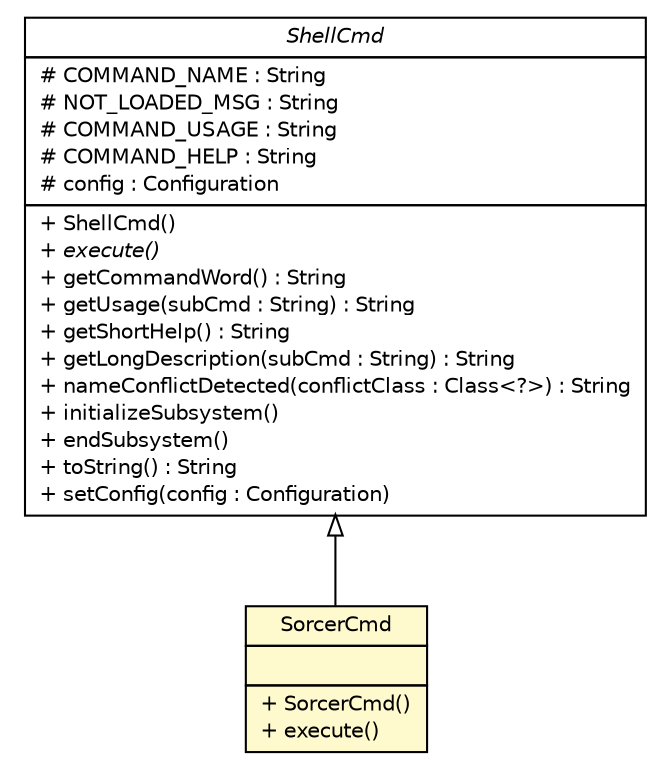 #!/usr/local/bin/dot
#
# Class diagram 
# Generated by UMLGraph version R5_6 (http://www.umlgraph.org/)
#

digraph G {
	edge [fontname="Helvetica",fontsize=10,labelfontname="Helvetica",labelfontsize=10];
	node [fontname="Helvetica",fontsize=10,shape=plaintext];
	nodesep=0.25;
	ranksep=0.5;
	// sorcer.tools.shell.ShellCmd
	c320817 [label=<<table title="sorcer.tools.shell.ShellCmd" border="0" cellborder="1" cellspacing="0" cellpadding="2" port="p" href="../ShellCmd.html">
		<tr><td><table border="0" cellspacing="0" cellpadding="1">
<tr><td align="center" balign="center"><font face="Helvetica-Oblique"> ShellCmd </font></td></tr>
		</table></td></tr>
		<tr><td><table border="0" cellspacing="0" cellpadding="1">
<tr><td align="left" balign="left"> # COMMAND_NAME : String </td></tr>
<tr><td align="left" balign="left"> # NOT_LOADED_MSG : String </td></tr>
<tr><td align="left" balign="left"> # COMMAND_USAGE : String </td></tr>
<tr><td align="left" balign="left"> # COMMAND_HELP : String </td></tr>
<tr><td align="left" balign="left"> # config : Configuration </td></tr>
		</table></td></tr>
		<tr><td><table border="0" cellspacing="0" cellpadding="1">
<tr><td align="left" balign="left"> + ShellCmd() </td></tr>
<tr><td align="left" balign="left"><font face="Helvetica-Oblique" point-size="10.0"> + execute() </font></td></tr>
<tr><td align="left" balign="left"> + getCommandWord() : String </td></tr>
<tr><td align="left" balign="left"> + getUsage(subCmd : String) : String </td></tr>
<tr><td align="left" balign="left"> + getShortHelp() : String </td></tr>
<tr><td align="left" balign="left"> + getLongDescription(subCmd : String) : String </td></tr>
<tr><td align="left" balign="left"> + nameConflictDetected(conflictClass : Class&lt;?&gt;) : String </td></tr>
<tr><td align="left" balign="left"> + initializeSubsystem() </td></tr>
<tr><td align="left" balign="left"> + endSubsystem() </td></tr>
<tr><td align="left" balign="left"> + toString() : String </td></tr>
<tr><td align="left" balign="left"> + setConfig(config : Configuration) </td></tr>
		</table></td></tr>
		</table>>, URL="../ShellCmd.html", fontname="Helvetica", fontcolor="black", fontsize=10.0];
	// sorcer.tools.shell.cmds.SorcerCmd
	c320974 [label=<<table title="sorcer.tools.shell.cmds.SorcerCmd" border="0" cellborder="1" cellspacing="0" cellpadding="2" port="p" bgcolor="lemonChiffon" href="./SorcerCmd.html">
		<tr><td><table border="0" cellspacing="0" cellpadding="1">
<tr><td align="center" balign="center"> SorcerCmd </td></tr>
		</table></td></tr>
		<tr><td><table border="0" cellspacing="0" cellpadding="1">
<tr><td align="left" balign="left">  </td></tr>
		</table></td></tr>
		<tr><td><table border="0" cellspacing="0" cellpadding="1">
<tr><td align="left" balign="left"> + SorcerCmd() </td></tr>
<tr><td align="left" balign="left"> + execute() </td></tr>
		</table></td></tr>
		</table>>, URL="./SorcerCmd.html", fontname="Helvetica", fontcolor="black", fontsize=10.0];
	//sorcer.tools.shell.cmds.SorcerCmd extends sorcer.tools.shell.ShellCmd
	c320817:p -> c320974:p [dir=back,arrowtail=empty];
}

